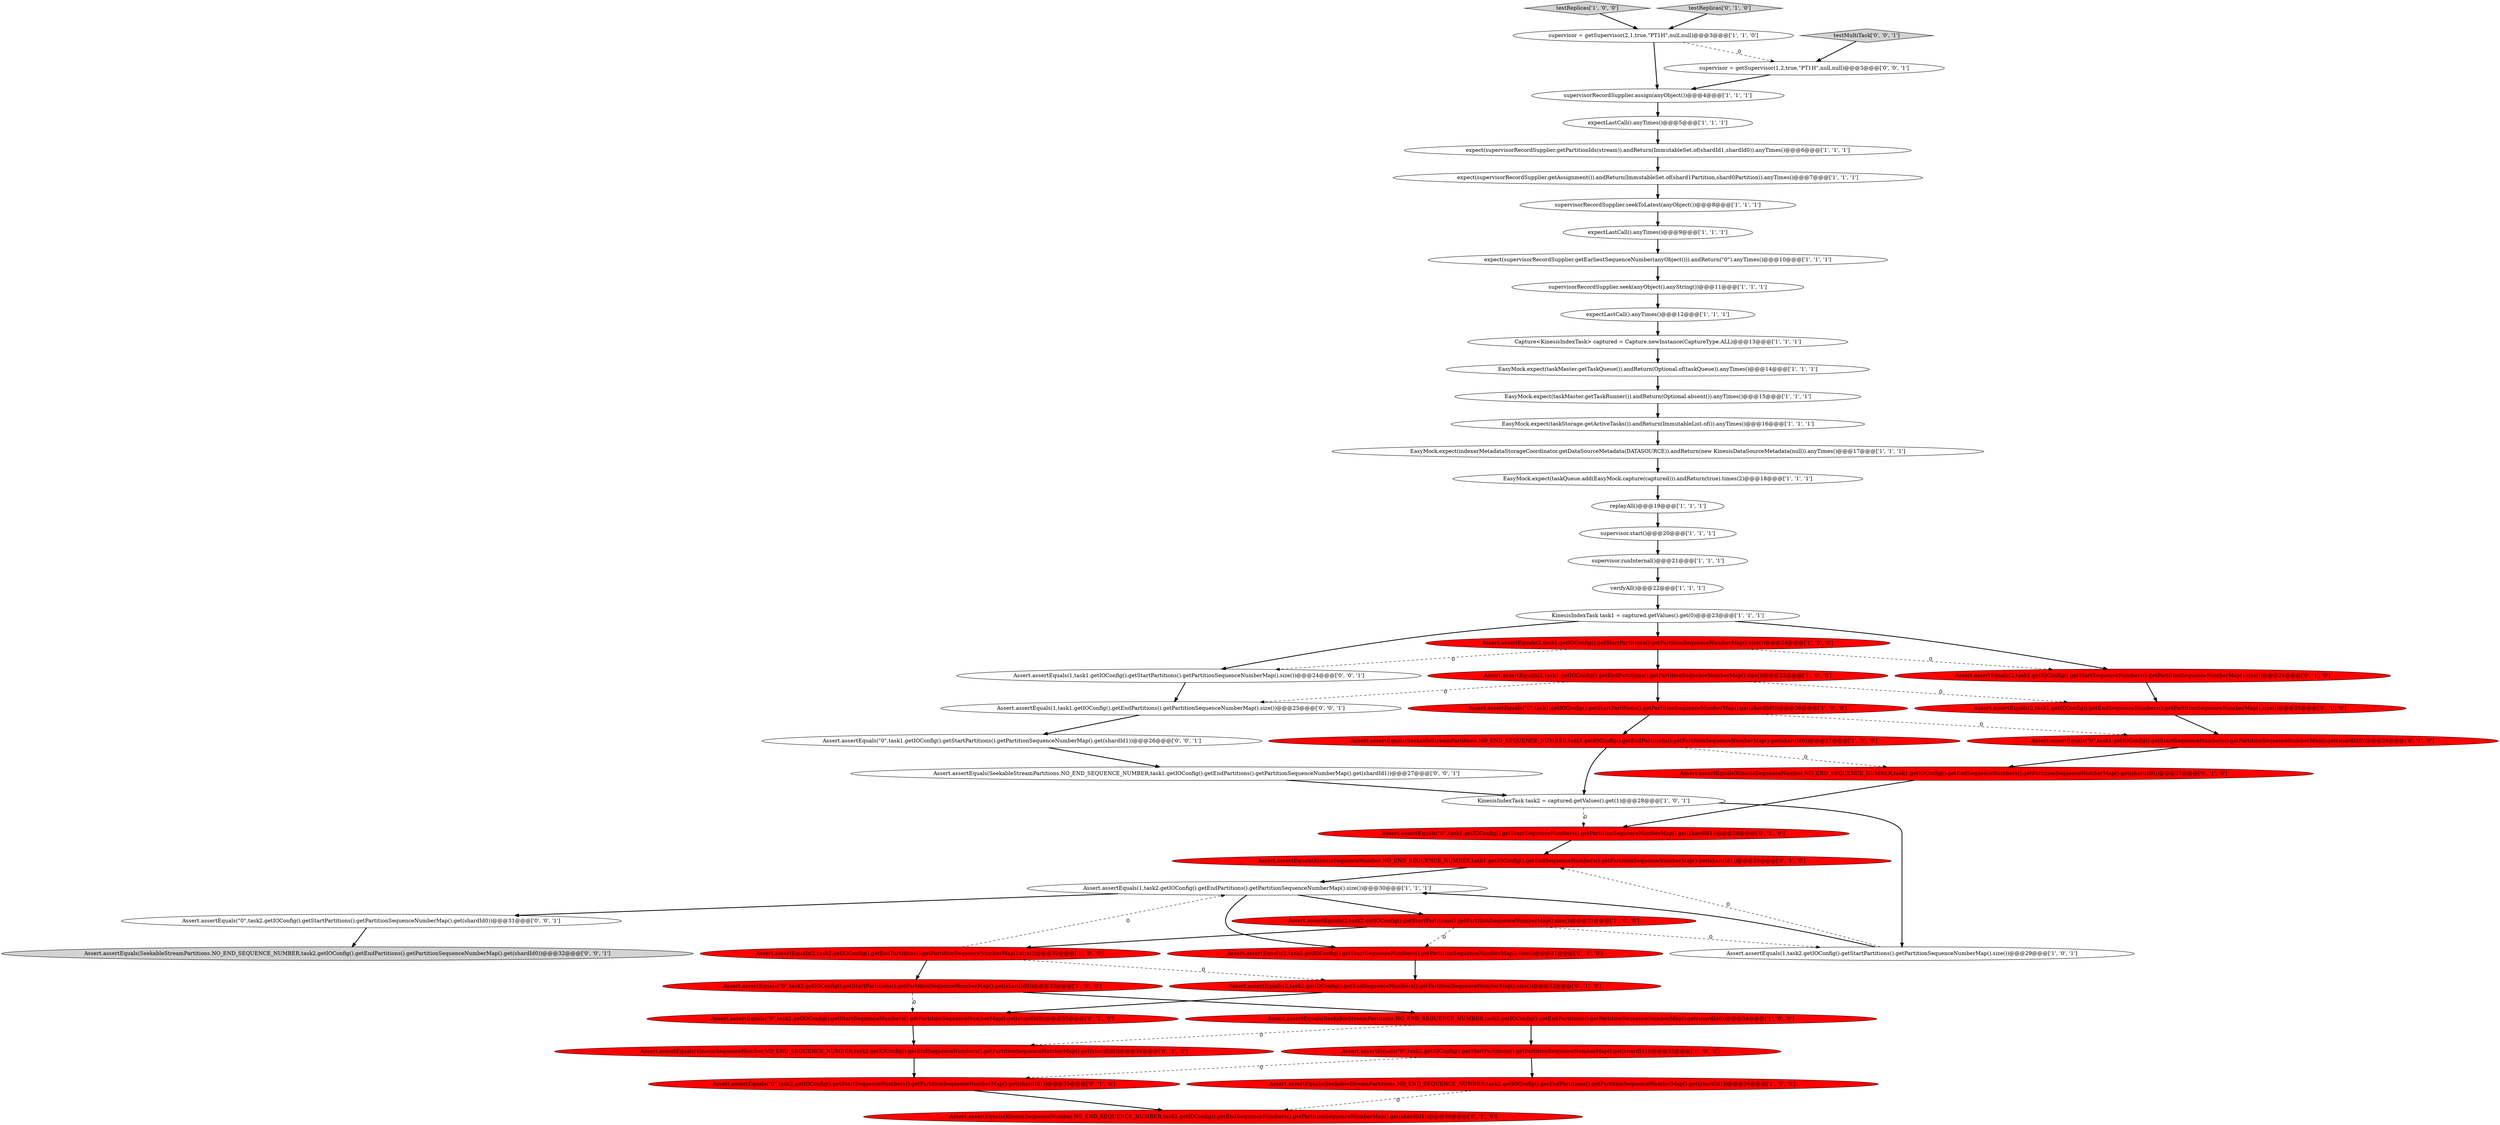 digraph {
29 [style = filled, label = "expectLastCall().anyTimes()@@@9@@@['1', '1', '1']", fillcolor = white, shape = ellipse image = "AAA0AAABBB1BBB"];
14 [style = filled, label = "Assert.assertEquals(SeekableStreamPartitions.NO_END_SEQUENCE_NUMBER,task2.getIOConfig().getEndPartitions().getPartitionSequenceNumberMap().get(shardId0))@@@34@@@['1', '0', '0']", fillcolor = red, shape = ellipse image = "AAA1AAABBB1BBB"];
8 [style = filled, label = "EasyMock.expect(indexerMetadataStorageCoordinator.getDataSourceMetadata(DATASOURCE)).andReturn(new KinesisDataSourceMetadata(null)).anyTimes()@@@17@@@['1', '1', '1']", fillcolor = white, shape = ellipse image = "AAA0AAABBB1BBB"];
1 [style = filled, label = "supervisor.start()@@@20@@@['1', '1', '1']", fillcolor = white, shape = ellipse image = "AAA0AAABBB1BBB"];
20 [style = filled, label = "Assert.assertEquals(SeekableStreamPartitions.NO_END_SEQUENCE_NUMBER,task1.getIOConfig().getEndPartitions().getPartitionSequenceNumberMap().get(shardId0))@@@27@@@['1', '0', '0']", fillcolor = red, shape = ellipse image = "AAA1AAABBB1BBB"];
37 [style = filled, label = "Assert.assertEquals(KinesisSequenceNumber.NO_END_SEQUENCE_NUMBER,task1.getIOConfig().getEndSequenceNumbers().getPartitionSequenceNumberMap().get(shardId1))@@@29@@@['0', '1', '0']", fillcolor = red, shape = ellipse image = "AAA1AAABBB2BBB"];
36 [style = filled, label = "Assert.assertEquals(2,task1.getIOConfig().getStartSequenceNumbers().getPartitionSequenceNumberMap().size())@@@24@@@['0', '1', '0']", fillcolor = red, shape = ellipse image = "AAA1AAABBB2BBB"];
6 [style = filled, label = "supervisor = getSupervisor(2,1,true,\"PT1H\",null,null)@@@3@@@['1', '1', '0']", fillcolor = white, shape = ellipse image = "AAA0AAABBB1BBB"];
11 [style = filled, label = "KinesisIndexTask task2 = captured.getValues().get(1)@@@28@@@['1', '0', '1']", fillcolor = white, shape = ellipse image = "AAA0AAABBB1BBB"];
16 [style = filled, label = "supervisorRecordSupplier.seek(anyObject(),anyString())@@@11@@@['1', '1', '1']", fillcolor = white, shape = ellipse image = "AAA0AAABBB1BBB"];
30 [style = filled, label = "Assert.assertEquals(2,task1.getIOConfig().getEndPartitions().getPartitionSequenceNumberMap().size())@@@25@@@['1', '0', '0']", fillcolor = red, shape = ellipse image = "AAA1AAABBB1BBB"];
21 [style = filled, label = "expect(supervisorRecordSupplier.getPartitionIds(stream)).andReturn(ImmutableSet.of(shardId1,shardId0)).anyTimes()@@@6@@@['1', '1', '1']", fillcolor = white, shape = ellipse image = "AAA0AAABBB1BBB"];
47 [style = filled, label = "Assert.assertEquals(2,task2.getIOConfig().getStartSequenceNumbers().getPartitionSequenceNumberMap().size())@@@31@@@['0', '1', '0']", fillcolor = red, shape = ellipse image = "AAA1AAABBB2BBB"];
2 [style = filled, label = "Assert.assertEquals(2,task2.getIOConfig().getStartPartitions().getPartitionSequenceNumberMap().size())@@@31@@@['1', '0', '0']", fillcolor = red, shape = ellipse image = "AAA1AAABBB1BBB"];
31 [style = filled, label = "Assert.assertEquals(1,task2.getIOConfig().getEndPartitions().getPartitionSequenceNumberMap().size())@@@30@@@['1', '1', '1']", fillcolor = white, shape = ellipse image = "AAA0AAABBB1BBB"];
25 [style = filled, label = "replayAll()@@@19@@@['1', '1', '1']", fillcolor = white, shape = ellipse image = "AAA0AAABBB1BBB"];
18 [style = filled, label = "Assert.assertEquals(2,task1.getIOConfig().getStartPartitions().getPartitionSequenceNumberMap().size())@@@24@@@['1', '0', '0']", fillcolor = red, shape = ellipse image = "AAA1AAABBB1BBB"];
32 [style = filled, label = "expectLastCall().anyTimes()@@@12@@@['1', '1', '1']", fillcolor = white, shape = ellipse image = "AAA0AAABBB1BBB"];
44 [style = filled, label = "Assert.assertEquals(\"0\",task1.getIOConfig().getStartSequenceNumbers().getPartitionSequenceNumberMap().get(shardId1))@@@28@@@['0', '1', '0']", fillcolor = red, shape = ellipse image = "AAA1AAABBB2BBB"];
13 [style = filled, label = "Assert.assertEquals(\"0\",task2.getIOConfig().getStartPartitions().getPartitionSequenceNumberMap().get(shardId0))@@@33@@@['1', '0', '0']", fillcolor = red, shape = ellipse image = "AAA1AAABBB1BBB"];
49 [style = filled, label = "Assert.assertEquals(1,task1.getIOConfig().getStartPartitions().getPartitionSequenceNumberMap().size())@@@24@@@['0', '0', '1']", fillcolor = white, shape = ellipse image = "AAA0AAABBB3BBB"];
10 [style = filled, label = "supervisorRecordSupplier.seekToLatest(anyObject())@@@8@@@['1', '1', '1']", fillcolor = white, shape = ellipse image = "AAA0AAABBB1BBB"];
0 [style = filled, label = "EasyMock.expect(taskQueue.add(EasyMock.capture(captured))).andReturn(true).times(2)@@@18@@@['1', '1', '1']", fillcolor = white, shape = ellipse image = "AAA0AAABBB1BBB"];
50 [style = filled, label = "Assert.assertEquals(\"0\",task1.getIOConfig().getStartPartitions().getPartitionSequenceNumberMap().get(shardId1))@@@26@@@['0', '0', '1']", fillcolor = white, shape = ellipse image = "AAA0AAABBB3BBB"];
53 [style = filled, label = "testMultiTask['0', '0', '1']", fillcolor = lightgray, shape = diamond image = "AAA0AAABBB3BBB"];
9 [style = filled, label = "expectLastCall().anyTimes()@@@5@@@['1', '1', '1']", fillcolor = white, shape = ellipse image = "AAA0AAABBB1BBB"];
41 [style = filled, label = "Assert.assertEquals(KinesisSequenceNumber.NO_END_SEQUENCE_NUMBER,task2.getIOConfig().getEndSequenceNumbers().getPartitionSequenceNumberMap().get(shardId1))@@@36@@@['0', '1', '0']", fillcolor = red, shape = ellipse image = "AAA1AAABBB2BBB"];
46 [style = filled, label = "Assert.assertEquals(2,task2.getIOConfig().getEndSequenceNumbers().getPartitionSequenceNumberMap().size())@@@32@@@['0', '1', '0']", fillcolor = red, shape = ellipse image = "AAA1AAABBB2BBB"];
4 [style = filled, label = "Assert.assertEquals(\"0\",task2.getIOConfig().getStartPartitions().getPartitionSequenceNumberMap().get(shardId1))@@@35@@@['1', '0', '0']", fillcolor = red, shape = ellipse image = "AAA1AAABBB1BBB"];
23 [style = filled, label = "EasyMock.expect(taskMaster.getTaskRunner()).andReturn(Optional.absent()).anyTimes()@@@15@@@['1', '1', '1']", fillcolor = white, shape = ellipse image = "AAA0AAABBB1BBB"];
42 [style = filled, label = "Assert.assertEquals(2,task1.getIOConfig().getEndSequenceNumbers().getPartitionSequenceNumberMap().size())@@@25@@@['0', '1', '0']", fillcolor = red, shape = ellipse image = "AAA1AAABBB2BBB"];
52 [style = filled, label = "Assert.assertEquals(\"0\",task2.getIOConfig().getStartPartitions().getPartitionSequenceNumberMap().get(shardId0))@@@31@@@['0', '0', '1']", fillcolor = white, shape = ellipse image = "AAA0AAABBB3BBB"];
28 [style = filled, label = "Assert.assertEquals(SeekableStreamPartitions.NO_END_SEQUENCE_NUMBER,task2.getIOConfig().getEndPartitions().getPartitionSequenceNumberMap().get(shardId1))@@@36@@@['1', '0', '0']", fillcolor = red, shape = ellipse image = "AAA1AAABBB1BBB"];
34 [style = filled, label = "expect(supervisorRecordSupplier.getAssignment()).andReturn(ImmutableSet.of(shard1Partition,shard0Partition)).anyTimes()@@@7@@@['1', '1', '1']", fillcolor = white, shape = ellipse image = "AAA0AAABBB1BBB"];
27 [style = filled, label = "Assert.assertEquals(1,task2.getIOConfig().getStartPartitions().getPartitionSequenceNumberMap().size())@@@29@@@['1', '0', '1']", fillcolor = white, shape = ellipse image = "AAA0AAABBB1BBB"];
5 [style = filled, label = "testReplicas['1', '0', '0']", fillcolor = lightgray, shape = diamond image = "AAA0AAABBB1BBB"];
39 [style = filled, label = "Assert.assertEquals(\"0\",task1.getIOConfig().getStartSequenceNumbers().getPartitionSequenceNumberMap().get(shardId0))@@@26@@@['0', '1', '0']", fillcolor = red, shape = ellipse image = "AAA1AAABBB2BBB"];
24 [style = filled, label = "KinesisIndexTask task1 = captured.getValues().get(0)@@@23@@@['1', '1', '1']", fillcolor = white, shape = ellipse image = "AAA0AAABBB1BBB"];
38 [style = filled, label = "testReplicas['0', '1', '0']", fillcolor = lightgray, shape = diamond image = "AAA0AAABBB2BBB"];
55 [style = filled, label = "Assert.assertEquals(1,task1.getIOConfig().getEndPartitions().getPartitionSequenceNumberMap().size())@@@25@@@['0', '0', '1']", fillcolor = white, shape = ellipse image = "AAA0AAABBB3BBB"];
22 [style = filled, label = "Capture<KinesisIndexTask> captured = Capture.newInstance(CaptureType.ALL)@@@13@@@['1', '1', '1']", fillcolor = white, shape = ellipse image = "AAA0AAABBB1BBB"];
3 [style = filled, label = "expect(supervisorRecordSupplier.getEarliestSequenceNumber(anyObject())).andReturn(\"0\").anyTimes()@@@10@@@['1', '1', '1']", fillcolor = white, shape = ellipse image = "AAA0AAABBB1BBB"];
26 [style = filled, label = "supervisor.runInternal()@@@21@@@['1', '1', '1']", fillcolor = white, shape = ellipse image = "AAA0AAABBB1BBB"];
45 [style = filled, label = "Assert.assertEquals(KinesisSequenceNumber.NO_END_SEQUENCE_NUMBER,task2.getIOConfig().getEndSequenceNumbers().getPartitionSequenceNumberMap().get(shardId0))@@@34@@@['0', '1', '0']", fillcolor = red, shape = ellipse image = "AAA1AAABBB2BBB"];
19 [style = filled, label = "verifyAll()@@@22@@@['1', '1', '1']", fillcolor = white, shape = ellipse image = "AAA0AAABBB1BBB"];
35 [style = filled, label = "Assert.assertEquals(KinesisSequenceNumber.NO_END_SEQUENCE_NUMBER,task1.getIOConfig().getEndSequenceNumbers().getPartitionSequenceNumberMap().get(shardId0))@@@27@@@['0', '1', '0']", fillcolor = red, shape = ellipse image = "AAA1AAABBB2BBB"];
17 [style = filled, label = "Assert.assertEquals(2,task2.getIOConfig().getEndPartitions().getPartitionSequenceNumberMap().size())@@@32@@@['1', '0', '0']", fillcolor = red, shape = ellipse image = "AAA1AAABBB1BBB"];
51 [style = filled, label = "Assert.assertEquals(SeekableStreamPartitions.NO_END_SEQUENCE_NUMBER,task1.getIOConfig().getEndPartitions().getPartitionSequenceNumberMap().get(shardId1))@@@27@@@['0', '0', '1']", fillcolor = white, shape = ellipse image = "AAA0AAABBB3BBB"];
12 [style = filled, label = "EasyMock.expect(taskMaster.getTaskQueue()).andReturn(Optional.of(taskQueue)).anyTimes()@@@14@@@['1', '1', '1']", fillcolor = white, shape = ellipse image = "AAA0AAABBB1BBB"];
48 [style = filled, label = "supervisor = getSupervisor(1,2,true,\"PT1H\",null,null)@@@3@@@['0', '0', '1']", fillcolor = white, shape = ellipse image = "AAA0AAABBB3BBB"];
7 [style = filled, label = "supervisorRecordSupplier.assign(anyObject())@@@4@@@['1', '1', '1']", fillcolor = white, shape = ellipse image = "AAA0AAABBB1BBB"];
54 [style = filled, label = "Assert.assertEquals(SeekableStreamPartitions.NO_END_SEQUENCE_NUMBER,task2.getIOConfig().getEndPartitions().getPartitionSequenceNumberMap().get(shardId0))@@@32@@@['0', '0', '1']", fillcolor = lightgray, shape = ellipse image = "AAA0AAABBB3BBB"];
40 [style = filled, label = "Assert.assertEquals(\"0\",task2.getIOConfig().getStartSequenceNumbers().getPartitionSequenceNumberMap().get(shardId0))@@@33@@@['0', '1', '0']", fillcolor = red, shape = ellipse image = "AAA1AAABBB2BBB"];
43 [style = filled, label = "Assert.assertEquals(\"0\",task2.getIOConfig().getStartSequenceNumbers().getPartitionSequenceNumberMap().get(shardId1))@@@35@@@['0', '1', '0']", fillcolor = red, shape = ellipse image = "AAA1AAABBB2BBB"];
33 [style = filled, label = "EasyMock.expect(taskStorage.getActiveTasks()).andReturn(ImmutableList.of()).anyTimes()@@@16@@@['1', '1', '1']", fillcolor = white, shape = ellipse image = "AAA0AAABBB1BBB"];
15 [style = filled, label = "Assert.assertEquals(\"0\",task1.getIOConfig().getStartPartitions().getPartitionSequenceNumberMap().get(shardId0))@@@26@@@['1', '0', '0']", fillcolor = red, shape = ellipse image = "AAA1AAABBB1BBB"];
2->17 [style = bold, label=""];
32->22 [style = bold, label=""];
25->1 [style = bold, label=""];
52->54 [style = bold, label=""];
35->44 [style = bold, label=""];
31->52 [style = bold, label=""];
29->3 [style = bold, label=""];
53->48 [style = bold, label=""];
21->34 [style = bold, label=""];
42->39 [style = bold, label=""];
11->44 [style = dashed, label="0"];
2->27 [style = dashed, label="0"];
6->48 [style = dashed, label="0"];
18->30 [style = bold, label=""];
27->31 [style = bold, label=""];
30->55 [style = dashed, label="0"];
47->46 [style = bold, label=""];
31->2 [style = bold, label=""];
16->32 [style = bold, label=""];
2->47 [style = dashed, label="0"];
13->40 [style = dashed, label="0"];
3->16 [style = bold, label=""];
1->26 [style = bold, label=""];
26->19 [style = bold, label=""];
34->10 [style = bold, label=""];
24->18 [style = bold, label=""];
18->49 [style = dashed, label="0"];
28->41 [style = dashed, label="0"];
17->31 [style = dashed, label="0"];
4->28 [style = bold, label=""];
38->6 [style = bold, label=""];
19->24 [style = bold, label=""];
49->55 [style = bold, label=""];
27->37 [style = dashed, label="0"];
8->0 [style = bold, label=""];
7->9 [style = bold, label=""];
24->36 [style = bold, label=""];
20->35 [style = dashed, label="0"];
24->49 [style = bold, label=""];
14->4 [style = bold, label=""];
23->33 [style = bold, label=""];
30->42 [style = dashed, label="0"];
4->43 [style = dashed, label="0"];
5->6 [style = bold, label=""];
45->43 [style = bold, label=""];
10->29 [style = bold, label=""];
37->31 [style = bold, label=""];
0->25 [style = bold, label=""];
22->12 [style = bold, label=""];
15->20 [style = bold, label=""];
39->35 [style = bold, label=""];
50->51 [style = bold, label=""];
18->36 [style = dashed, label="0"];
17->46 [style = dashed, label="0"];
14->45 [style = dashed, label="0"];
9->21 [style = bold, label=""];
11->27 [style = bold, label=""];
43->41 [style = bold, label=""];
48->7 [style = bold, label=""];
12->23 [style = bold, label=""];
17->13 [style = bold, label=""];
44->37 [style = bold, label=""];
31->47 [style = bold, label=""];
40->45 [style = bold, label=""];
46->40 [style = bold, label=""];
55->50 [style = bold, label=""];
6->7 [style = bold, label=""];
15->39 [style = dashed, label="0"];
33->8 [style = bold, label=""];
13->14 [style = bold, label=""];
51->11 [style = bold, label=""];
36->42 [style = bold, label=""];
30->15 [style = bold, label=""];
20->11 [style = bold, label=""];
}
